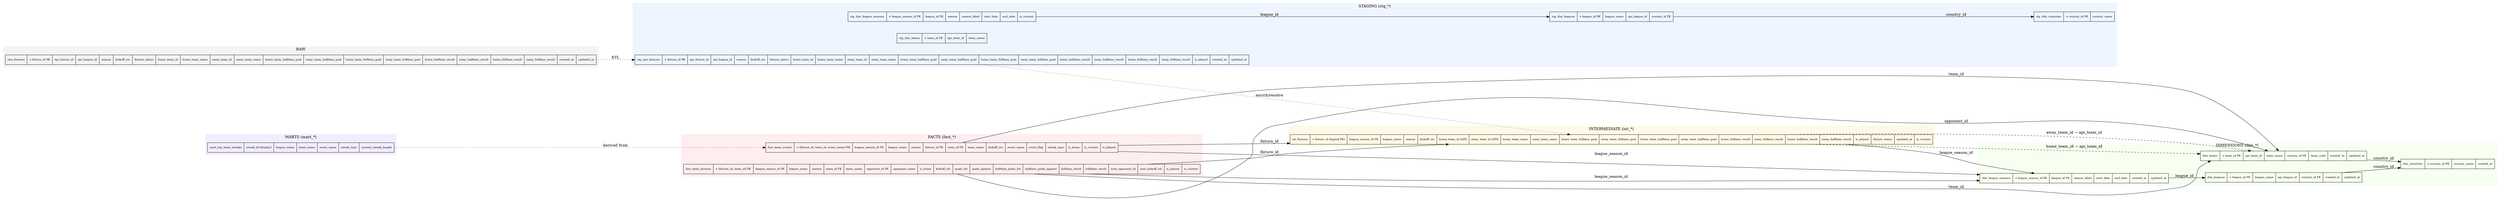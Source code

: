 digraph FootballWarehouse {
  rankdir=LR;
  graph [splines=true, nodesep=0.6, ranksep=0.7];
  node  [shape=record, fontsize=10];

  // -------------------- RAW --------------------
  subgraph cluster_raw {
    label="RAW";
    style=filled; color="#f3f3f3";

    raw_fixtures [label="{raw_fixtures|
      + fixture_id PK|
      api_fixture_id|api_league_id|season|kickoff_utc|fixture_status|
      home_team_id|home_team_name|away_team_id|away_team_name|
      home_team_halftime_goal|away_team_halftime_goal|
      home_team_fulltime_goal|away_team_fulltime_goal|
      home_halftime_result|away_halftime_result|
      home_fulltime_result|away_fulltime_result|
      created_at|updated_at
    }"];
  }

  // -------------------- STAGING --------------------
  subgraph cluster_stg {
    label="STAGING (stg_*)";
    style=filled; color="#eef5ff";

    stg_dim_countries [label="{stg_dim_countries|+ country_id PK|country_name}"];
    stg_dim_leagues   [label="{stg_dim_leagues|+ league_id PK|league_name|api_league_id|country_id FK}"];
    stg_dim_ls        [label="{stg_dim_league_seasons|+ league_season_id PK|league_id FK|season|season_label|start_date|end_date|is_current}"];
    stg_dim_teams     [label="{stg_dim_teams|+ team_id PK|api_team_id|team_name}"];
    stg_raw_fixtures  [label="{stg_raw_fixtures|+ fixture_id PK|api_fixture_id|api_league_id|season|kickoff_utc|fixture_status|
      home_team_id|home_team_name|away_team_id|away_team_name|
      home_team_halftime_goal|away_team_halftime_goal|
      home_team_fulltime_goal|away_team_fulltime_goal|
      home_halftime_result|away_halftime_result|
      home_fulltime_result|away_fulltime_result|
      is_played|created_at|updated_at}"];
  }

  // -------------------- DIMENSIONS --------------------
  subgraph cluster_dim {
    label="DIMENSIONS (dim_*)";
    style=filled; color="#f7fff0";

    dim_countries [label="{dim_countries|+ country_id PK|country_name|created_at}"];
    dim_leagues   [label="{dim_leagues|+ league_id PK|league_name|api_league_id|country_id FK|created_at|updated_at}"];
    dim_ls        [label="{dim_league_seasons|+ league_season_id PK|league_id FK|season_label|start_date|end_date|created_at|updated_at}"];
    dim_teams     [label="{dim_teams|+ team_id PK|api_team_id|team_name|country_id FK|team_code|created_at|updated_at}"];
  }

  // -------------------- INTERMEDIATE --------------------
  subgraph cluster_int {
    label="INTERMEDIATE (int_*)";
    style=filled; color="#fff8e6";

    int_fixtures [label="{int_fixtures|
      + fixture_id (logical PK)|
      league_season_id FK|league_name|season|kickoff_utc|
      home_team_id (API)|away_team_id (API)|
      home_team_name|away_team_name|
      home_team_fulltime_goal|away_team_fulltime_goal|
      home_team_halftime_goal|away_team_halftime_goal|
      home_fulltime_result|away_fulltime_result|
      home_halftime_result|away_halftime_result|
      is_played|fixture_status|updated_at|is_current
    }"];
  }

  // -------------------- FACTS --------------------
  subgraph cluster_fact {
    label="FACTS (fact_*)";
    style=filled; color="#ffeef0";

    fact_team_fixtures [label="{fact_team_fixtures|
      + (fixture_id, team_id) PK|
      league_season_id FK|league_name|season|
      team_id FK|team_name|opponent_id FK|opponent_name|
      is_home|kickoff_utc|
      goals_for|goals_against|halftime_goals_for|halftime_goals_against|
      fulltime_result|halftime_result|
      next_opponent_id|next_kickoff_utc|
      is_played|is_current
    }"];

    fact_team_events [label="{fact_team_events|
      + (fixture_id, team_id, event_name) PK|
      league_season_id FK|league_name|season|
      fixture_id FK|team_id FK|team_name|
      kickoff_utc|event_name|event_flag|streak_type|
      is_home|is_current|is_played
    }"];
  }

  // -------------------- MARTS --------------------
  subgraph cluster_mart {
    label="MARTS (mart_*)";
    style=filled; color="#f2ecff";

    mart_top_team_streaks [label="{mart_top_team_streaks|
      streak_id (display)|league_name|team_name|
      event_name|streak_type|current_streak_length
    }"];
  }

  // ==================== RELATIONSHIPS ====================

  // Staging FKs
  stg_dim_leagues   -> stg_dim_countries [label="country_id"];
  stg_dim_ls        -> stg_dim_leagues   [label="league_id"];

  // Dim FKs
  dim_leagues       -> dim_countries     [label="country_id"];
  dim_ls            -> dim_leagues       [label="league_id"];
  dim_teams         -> dim_countries     [label="country_id"];

  // int_fixtures to dims
  int_fixtures      -> dim_ls            [label="league_season_id"];
  // Note: home/away IDs in int_fixtures are API ids mapping to dim_teams.api_team_id
  int_fixtures      -> dim_teams         [label="home_team_id → api_team_id", style=dashed];
  int_fixtures      -> dim_teams         [label="away_team_id → api_team_id",  style=dashed];

  // fact_team_fixtures references
  fact_team_fixtures -> int_fixtures     [label="fixture_id"];
  fact_team_fixtures -> dim_ls           [label="league_season_id"];
  fact_team_fixtures -> dim_teams        [label="team_id"];
  fact_team_fixtures -> dim_teams        [label="opponent_id"];

  // fact_team_events references
  fact_team_events   -> dim_ls           [label="league_season_id"];
  fact_team_events   -> int_fixtures     [label="fixture_id"];
  fact_team_events   -> dim_teams        [label="team_id"];

  // marts derived from facts
  mart_top_team_streaks -> fact_team_events [label="derived from", style=dotted];

  // Optional: lineage hints
  stg_raw_fixtures -> int_fixtures [label="enrich/resolve", style=dotted];
  raw_fixtures     -> stg_raw_fixtures [label="ETL", style=dotted];
}